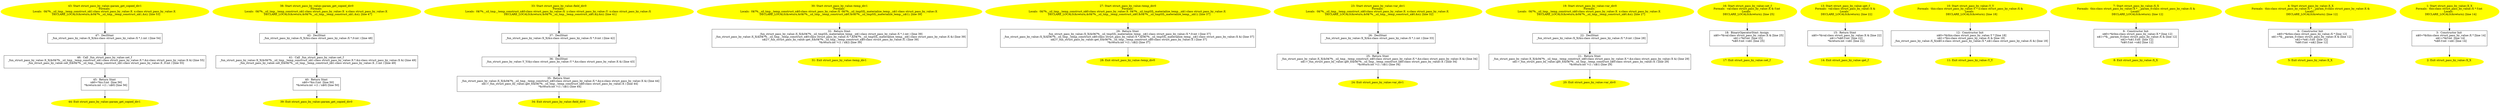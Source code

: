 /* @generated */
digraph iCFG {
47 [label="47:  DeclStmt \n   _fun_struct_pass_by_value::X_X(&x:class struct_pass_by_value::X *,1:int ) [line 54]\n " shape="box"]
	

	 47 -> 46 ;
46 [label="46:  Call _fun_struct_pass_by_value::set_f \n   _fun_struct_pass_by_value::X_X(&0$?%__sil_tmp__temp_construct_n$1:class struct_pass_by_value::X *,&x:class struct_pass_by_value::X &) [line 55]\n  _fun_struct_pass_by_value::set_f(&0$?%__sil_tmp__temp_construct_n$1:class struct_pass_by_value::X ,0:int ) [line 55]\n " shape="box"]
	

	 46 -> 45 ;
45 [label="45:  Return Stmt \n   n$0=*&x.f:int  [line 56]\n  *&return:int =(1 / n$0) [line 56]\n " shape="box"]
	

	 45 -> 44 ;
44 [label="44: Exit struct_pass_by_value::param_get_copied_div1 \n  " color=yellow style=filled]
	

43 [label="43: Start struct_pass_by_value::param_get_copied_div1\nFormals: \nLocals:  0$?%__sil_tmp__temp_construct_n$1:class struct_pass_by_value::X  x:class struct_pass_by_value::X  \n   DECLARE_LOCALS(&return,&0$?%__sil_tmp__temp_construct_n$1,&x); [line 53]\n " color=yellow style=filled]
	

	 43 -> 47 ;
42 [label="42:  DeclStmt \n   _fun_struct_pass_by_value::X_X(&x:class struct_pass_by_value::X *,0:int ) [line 48]\n " shape="box"]
	

	 42 -> 41 ;
41 [label="41:  Call _fun_struct_pass_by_value::set_f \n   _fun_struct_pass_by_value::X_X(&0$?%__sil_tmp__temp_construct_n$1:class struct_pass_by_value::X *,&x:class struct_pass_by_value::X &) [line 49]\n  _fun_struct_pass_by_value::set_f(&0$?%__sil_tmp__temp_construct_n$1:class struct_pass_by_value::X ,1:int ) [line 49]\n " shape="box"]
	

	 41 -> 40 ;
40 [label="40:  Return Stmt \n   n$0=*&x.f:int  [line 50]\n  *&return:int =(1 / n$0) [line 50]\n " shape="box"]
	

	 40 -> 39 ;
39 [label="39: Exit struct_pass_by_value::param_get_copied_div0 \n  " color=yellow style=filled]
	

38 [label="38: Start struct_pass_by_value::param_get_copied_div0\nFormals: \nLocals:  0$?%__sil_tmp__temp_construct_n$1:class struct_pass_by_value::X  x:class struct_pass_by_value::X  \n   DECLARE_LOCALS(&return,&0$?%__sil_tmp__temp_construct_n$1,&x); [line 47]\n " color=yellow style=filled]
	

	 38 -> 42 ;
37 [label="37:  DeclStmt \n   _fun_struct_pass_by_value::X_X(&x:class struct_pass_by_value::X *,0:int ) [line 42]\n " shape="box"]
	

	 37 -> 36 ;
36 [label="36:  DeclStmt \n   _fun_struct_pass_by_value::Y_Y(&y:class struct_pass_by_value::Y *,&x:class struct_pass_by_value::X &) [line 43]\n " shape="box"]
	

	 36 -> 35 ;
35 [label="35:  Return Stmt \n   _fun_struct_pass_by_value::X_X(&0$?%__sil_tmp__temp_construct_n$0:class struct_pass_by_value::X *,&y.x:class struct_pass_by_value::X &) [line 44]\n  n$1=_fun_struct_pass_by_value::get_f(&0$?%__sil_tmp__temp_construct_n$0:class struct_pass_by_value::X ) [line 44]\n  *&return:int =(1 / n$1) [line 44]\n " shape="box"]
	

	 35 -> 34 ;
34 [label="34: Exit struct_pass_by_value::field_div0 \n  " color=yellow style=filled]
	

33 [label="33: Start struct_pass_by_value::field_div0\nFormals: \nLocals:  0$?%__sil_tmp__temp_construct_n$0:class struct_pass_by_value::X  y:class struct_pass_by_value::Y  x:class struct_pass_by_value::X  \n   DECLARE_LOCALS(&return,&0$?%__sil_tmp__temp_construct_n$0,&y,&x); [line 41]\n " color=yellow style=filled]
	

	 33 -> 37 ;
32 [label="32:  Return Stmt \n   _fun_struct_pass_by_value::X_X(&0$?%__sil_tmpSIL_materialize_temp__n$1:class struct_pass_by_value::X *,1:int ) [line 39]\n  _fun_struct_pass_by_value::X_X(&0$?%__sil_tmp__temp_construct_n$0:class struct_pass_by_value::X *,&0$?%__sil_tmpSIL_materialize_temp__n$1:class struct_pass_by_value::X &) [line 39]\n  n$2=_fun_struct_pass_by_value::get_f(&0$?%__sil_tmp__temp_construct_n$0:class struct_pass_by_value::X ) [line 39]\n  *&return:int =(1 / n$2) [line 39]\n " shape="box"]
	

	 32 -> 31 ;
31 [label="31: Exit struct_pass_by_value::temp_div1 \n  " color=yellow style=filled]
	

30 [label="30: Start struct_pass_by_value::temp_div1\nFormals: \nLocals:  0$?%__sil_tmp__temp_construct_n$0:class struct_pass_by_value::X  0$?%__sil_tmpSIL_materialize_temp__n$1:class struct_pass_by_value::X  \n   DECLARE_LOCALS(&return,&0$?%__sil_tmp__temp_construct_n$0,&0$?%__sil_tmpSIL_materialize_temp__n$1); [line 39]\n " color=yellow style=filled]
	

	 30 -> 32 ;
29 [label="29:  Return Stmt \n   _fun_struct_pass_by_value::X_X(&0$?%__sil_tmpSIL_materialize_temp__n$1:class struct_pass_by_value::X *,0:int ) [line 37]\n  _fun_struct_pass_by_value::X_X(&0$?%__sil_tmp__temp_construct_n$0:class struct_pass_by_value::X *,&0$?%__sil_tmpSIL_materialize_temp__n$1:class struct_pass_by_value::X &) [line 37]\n  n$2=_fun_struct_pass_by_value::get_f(&0$?%__sil_tmp__temp_construct_n$0:class struct_pass_by_value::X ) [line 37]\n  *&return:int =(1 / n$2) [line 37]\n " shape="box"]
	

	 29 -> 28 ;
28 [label="28: Exit struct_pass_by_value::temp_div0 \n  " color=yellow style=filled]
	

27 [label="27: Start struct_pass_by_value::temp_div0\nFormals: \nLocals:  0$?%__sil_tmp__temp_construct_n$0:class struct_pass_by_value::X  0$?%__sil_tmpSIL_materialize_temp__n$1:class struct_pass_by_value::X  \n   DECLARE_LOCALS(&return,&0$?%__sil_tmp__temp_construct_n$0,&0$?%__sil_tmpSIL_materialize_temp__n$1); [line 37]\n " color=yellow style=filled]
	

	 27 -> 29 ;
26 [label="26:  DeclStmt \n   _fun_struct_pass_by_value::X_X(&x:class struct_pass_by_value::X *,1:int ) [line 33]\n " shape="box"]
	

	 26 -> 25 ;
25 [label="25:  Return Stmt \n   _fun_struct_pass_by_value::X_X(&0$?%__sil_tmp__temp_construct_n$0:class struct_pass_by_value::X *,&x:class struct_pass_by_value::X &) [line 34]\n  n$1=_fun_struct_pass_by_value::get_f(&0$?%__sil_tmp__temp_construct_n$0:class struct_pass_by_value::X ) [line 34]\n  *&return:int =(1 / n$1) [line 34]\n " shape="box"]
	

	 25 -> 24 ;
24 [label="24: Exit struct_pass_by_value::var_div1 \n  " color=yellow style=filled]
	

23 [label="23: Start struct_pass_by_value::var_div1\nFormals: \nLocals:  0$?%__sil_tmp__temp_construct_n$0:class struct_pass_by_value::X  x:class struct_pass_by_value::X  \n   DECLARE_LOCALS(&return,&0$?%__sil_tmp__temp_construct_n$0,&x); [line 32]\n " color=yellow style=filled]
	

	 23 -> 26 ;
22 [label="22:  DeclStmt \n   _fun_struct_pass_by_value::X_X(&x:class struct_pass_by_value::X *,0:int ) [line 28]\n " shape="box"]
	

	 22 -> 21 ;
21 [label="21:  Return Stmt \n   _fun_struct_pass_by_value::X_X(&0$?%__sil_tmp__temp_construct_n$0:class struct_pass_by_value::X *,&x:class struct_pass_by_value::X &) [line 29]\n  n$1=_fun_struct_pass_by_value::get_f(&0$?%__sil_tmp__temp_construct_n$0:class struct_pass_by_value::X ) [line 29]\n  *&return:int =(1 / n$1) [line 29]\n " shape="box"]
	

	 21 -> 20 ;
20 [label="20: Exit struct_pass_by_value::var_div0 \n  " color=yellow style=filled]
	

19 [label="19: Start struct_pass_by_value::var_div0\nFormals: \nLocals:  0$?%__sil_tmp__temp_construct_n$0:class struct_pass_by_value::X  x:class struct_pass_by_value::X  \n   DECLARE_LOCALS(&return,&0$?%__sil_tmp__temp_construct_n$0,&x); [line 27]\n " color=yellow style=filled]
	

	 19 -> 22 ;
18 [label="18:  BinaryOperatorStmt: Assign \n   n$0=*&val:class struct_pass_by_value::X & [line 25]\n  n$1=*&f:int  [line 25]\n  *n$0.f:int =n$1 [line 25]\n " shape="box"]
	

	 18 -> 17 ;
17 [label="17: Exit struct_pass_by_value::set_f \n  " color=yellow style=filled]
	

16 [label="16: Start struct_pass_by_value::set_f\nFormals:  val:class struct_pass_by_value::X & f:int \nLocals:  \n   DECLARE_LOCALS(&return); [line 25]\n " color=yellow style=filled]
	

	 16 -> 18 ;
15 [label="15:  Return Stmt \n   n$0=*&val:class struct_pass_by_value::X & [line 22]\n  n$1=*n$0.f:int  [line 22]\n  *&return:int =n$1 [line 22]\n " shape="box"]
	

	 15 -> 14 ;
14 [label="14: Exit struct_pass_by_value::get_f \n  " color=yellow style=filled]
	

13 [label="13: Start struct_pass_by_value::get_f\nFormals:  val:class struct_pass_by_value::X &\nLocals:  \n   DECLARE_LOCALS(&return); [line 22]\n " color=yellow style=filled]
	

	 13 -> 15 ;
12 [label="12:  Constructor Init \n   n$0=*&this:class struct_pass_by_value::Y * [line 18]\n  n$1=*&x:class struct_pass_by_value::X & [line 18]\n  _fun_struct_pass_by_value::X_X(n$0.x:class struct_pass_by_value::X *,n$1:class struct_pass_by_value::X &) [line 18]\n " shape="box"]
	

	 12 -> 11 ;
11 [label="11: Exit struct_pass_by_value::Y_Y \n  " color=yellow style=filled]
	

10 [label="10: Start struct_pass_by_value::Y_Y\nFormals:  this:class struct_pass_by_value::Y * x:class struct_pass_by_value::X &\nLocals:  \n   DECLARE_LOCALS(&return); [line 18]\n " color=yellow style=filled]
	

	 10 -> 12 ;
9 [label="9:  Constructor Init \n   n$0=*&this:class struct_pass_by_value::X * [line 12]\n  n$1=*&__param_0:class struct_pass_by_value::X & [line 12]\n  n$2=*n$1.f:int  [line 12]\n  *n$0.f:int =n$2 [line 12]\n " shape="box"]
	

	 9 -> 8 ;
8 [label="8: Exit struct_pass_by_value::X_X \n  " color=yellow style=filled]
	

7 [label="7: Start struct_pass_by_value::X_X\nFormals:  this:class struct_pass_by_value::X * __param_0:class struct_pass_by_value::X &\nLocals:  \n   DECLARE_LOCALS(&return); [line 12]\n " color=yellow style=filled]
	

	 7 -> 9 ;
6 [label="6:  Constructor Init \n   n$0=*&this:class struct_pass_by_value::X * [line 12]\n  n$1=*&__param_0:class struct_pass_by_value::X & [line 12]\n  n$2=*n$1.f:int  [line 12]\n  *n$0.f:int =n$2 [line 12]\n " shape="box"]
	

	 6 -> 5 ;
5 [label="5: Exit struct_pass_by_value::X_X \n  " color=yellow style=filled]
	

4 [label="4: Start struct_pass_by_value::X_X\nFormals:  this:class struct_pass_by_value::X * __param_0:class struct_pass_by_value::X &\nLocals:  \n   DECLARE_LOCALS(&return); [line 12]\n " color=yellow style=filled]
	

	 4 -> 6 ;
3 [label="3:  Constructor Init \n   n$0=*&this:class struct_pass_by_value::X * [line 14]\n  n$1=*&f:int  [line 14]\n  *n$0.f:int =n$1 [line 14]\n " shape="box"]
	

	 3 -> 2 ;
2 [label="2: Exit struct_pass_by_value::X_X \n  " color=yellow style=filled]
	

1 [label="1: Start struct_pass_by_value::X_X\nFormals:  this:class struct_pass_by_value::X * f:int \nLocals:  \n   DECLARE_LOCALS(&return); [line 14]\n " color=yellow style=filled]
	

	 1 -> 3 ;
}
